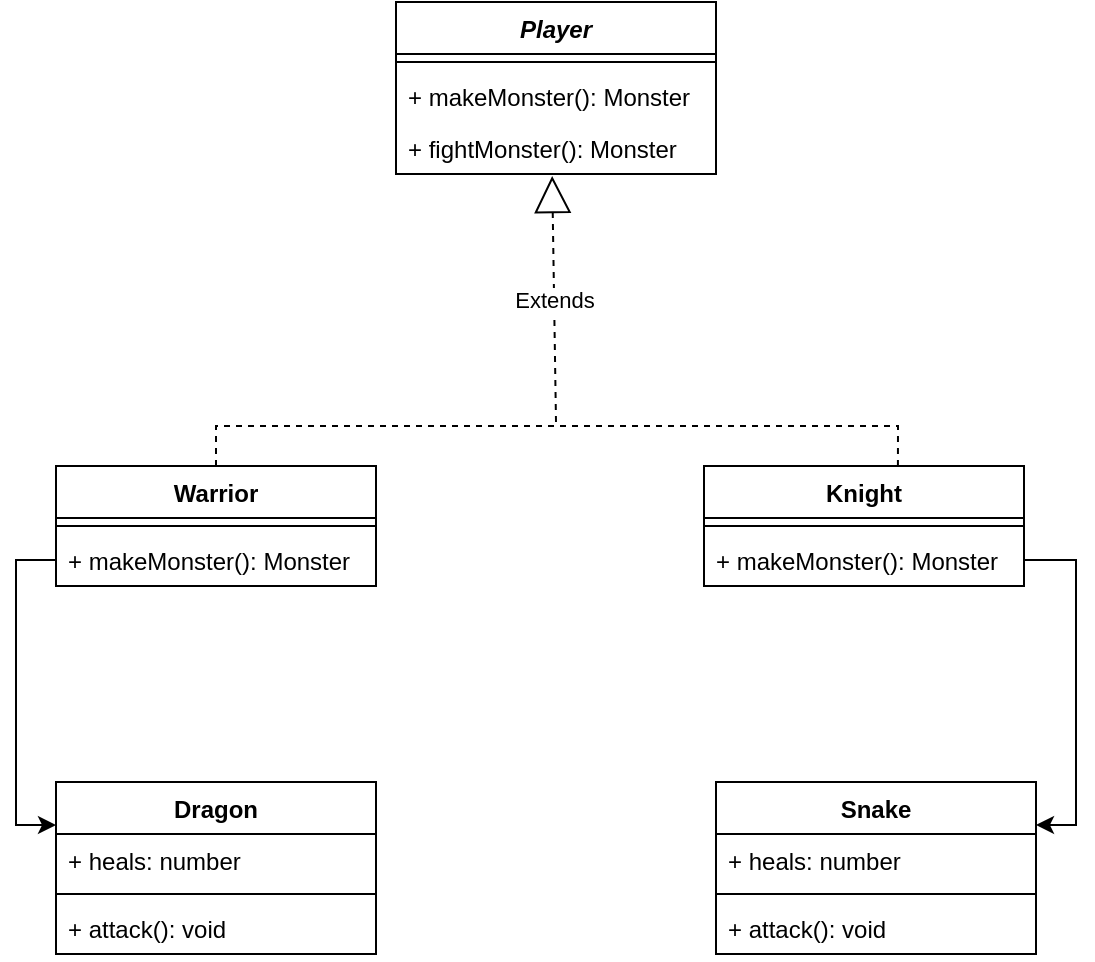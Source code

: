 <mxfile version="14.6.13" type="device"><diagram id="9g1ZQu7vEsIumoBYPL8i" name="Страница 1"><mxGraphModel dx="1086" dy="806" grid="1" gridSize="10" guides="1" tooltips="1" connect="1" arrows="1" fold="1" page="1" pageScale="1" pageWidth="827" pageHeight="1169" math="0" shadow="0"><root><mxCell id="0"/><mxCell id="1" parent="0"/><mxCell id="rwePFFxgf8Qi_oo2uFeX-24" value="" style="group" vertex="1" connectable="0" parent="1"><mxGeometry x="70" y="220" width="484" height="292" as="geometry"/></mxCell><mxCell id="rwePFFxgf8Qi_oo2uFeX-5" value="Player" style="swimlane;fontStyle=3;align=center;verticalAlign=top;childLayout=stackLayout;horizontal=1;startSize=26;horizontalStack=0;resizeParent=1;resizeParentMax=0;resizeLast=0;collapsible=1;marginBottom=0;" vertex="1" parent="rwePFFxgf8Qi_oo2uFeX-24"><mxGeometry x="170" width="160" height="86" as="geometry"/></mxCell><mxCell id="rwePFFxgf8Qi_oo2uFeX-7" value="" style="line;strokeWidth=1;fillColor=none;align=left;verticalAlign=middle;spacingTop=-1;spacingLeft=3;spacingRight=3;rotatable=0;labelPosition=right;points=[];portConstraint=eastwest;" vertex="1" parent="rwePFFxgf8Qi_oo2uFeX-5"><mxGeometry y="26" width="160" height="8" as="geometry"/></mxCell><mxCell id="rwePFFxgf8Qi_oo2uFeX-8" value="+ makeMonster(): Monster" style="text;strokeColor=none;fillColor=none;align=left;verticalAlign=top;spacingLeft=4;spacingRight=4;overflow=hidden;rotatable=0;points=[[0,0.5],[1,0.5]];portConstraint=eastwest;" vertex="1" parent="rwePFFxgf8Qi_oo2uFeX-5"><mxGeometry y="34" width="160" height="26" as="geometry"/></mxCell><mxCell id="rwePFFxgf8Qi_oo2uFeX-9" value="+ fightMonster(): Monster" style="text;strokeColor=none;fillColor=none;align=left;verticalAlign=top;spacingLeft=4;spacingRight=4;overflow=hidden;rotatable=0;points=[[0,0.5],[1,0.5]];portConstraint=eastwest;" vertex="1" parent="rwePFFxgf8Qi_oo2uFeX-5"><mxGeometry y="60" width="160" height="26" as="geometry"/></mxCell><mxCell id="rwePFFxgf8Qi_oo2uFeX-14" value="Warrior" style="swimlane;fontStyle=1;align=center;verticalAlign=top;childLayout=stackLayout;horizontal=1;startSize=26;horizontalStack=0;resizeParent=1;resizeParentMax=0;resizeLast=0;collapsible=1;marginBottom=0;" vertex="1" parent="rwePFFxgf8Qi_oo2uFeX-24"><mxGeometry y="232" width="160" height="60" as="geometry"/></mxCell><mxCell id="rwePFFxgf8Qi_oo2uFeX-15" value="" style="line;strokeWidth=1;fillColor=none;align=left;verticalAlign=middle;spacingTop=-1;spacingLeft=3;spacingRight=3;rotatable=0;labelPosition=right;points=[];portConstraint=eastwest;" vertex="1" parent="rwePFFxgf8Qi_oo2uFeX-14"><mxGeometry y="26" width="160" height="8" as="geometry"/></mxCell><mxCell id="rwePFFxgf8Qi_oo2uFeX-16" value="+ makeMonster(): Monster" style="text;strokeColor=none;fillColor=none;align=left;verticalAlign=top;spacingLeft=4;spacingRight=4;overflow=hidden;rotatable=0;points=[[0,0.5],[1,0.5]];portConstraint=eastwest;" vertex="1" parent="rwePFFxgf8Qi_oo2uFeX-14"><mxGeometry y="34" width="160" height="26" as="geometry"/></mxCell><mxCell id="rwePFFxgf8Qi_oo2uFeX-18" value="Knight" style="swimlane;fontStyle=1;align=center;verticalAlign=top;childLayout=stackLayout;horizontal=1;startSize=26;horizontalStack=0;resizeParent=1;resizeParentMax=0;resizeLast=0;collapsible=1;marginBottom=0;" vertex="1" parent="rwePFFxgf8Qi_oo2uFeX-24"><mxGeometry x="324" y="232" width="160" height="60" as="geometry"/></mxCell><mxCell id="rwePFFxgf8Qi_oo2uFeX-19" value="" style="line;strokeWidth=1;fillColor=none;align=left;verticalAlign=middle;spacingTop=-1;spacingLeft=3;spacingRight=3;rotatable=0;labelPosition=right;points=[];portConstraint=eastwest;" vertex="1" parent="rwePFFxgf8Qi_oo2uFeX-18"><mxGeometry y="26" width="160" height="8" as="geometry"/></mxCell><mxCell id="rwePFFxgf8Qi_oo2uFeX-20" value="+ makeMonster(): Monster" style="text;strokeColor=none;fillColor=none;align=left;verticalAlign=top;spacingLeft=4;spacingRight=4;overflow=hidden;rotatable=0;points=[[0,0.5],[1,0.5]];portConstraint=eastwest;" vertex="1" parent="rwePFFxgf8Qi_oo2uFeX-18"><mxGeometry y="34" width="160" height="26" as="geometry"/></mxCell><mxCell id="rwePFFxgf8Qi_oo2uFeX-22" style="edgeStyle=orthogonalEdgeStyle;rounded=0;orthogonalLoop=1;jettySize=auto;html=1;exitX=0.5;exitY=0;exitDx=0;exitDy=0;entryX=0.606;entryY=0;entryDx=0;entryDy=0;entryPerimeter=0;endArrow=none;endFill=0;dashed=1;" edge="1" parent="rwePFFxgf8Qi_oo2uFeX-24" source="rwePFFxgf8Qi_oo2uFeX-14" target="rwePFFxgf8Qi_oo2uFeX-18"><mxGeometry relative="1" as="geometry"/></mxCell><mxCell id="rwePFFxgf8Qi_oo2uFeX-23" value="Extends" style="endArrow=block;endSize=16;endFill=0;html=1;dashed=1;entryX=0.488;entryY=1.038;entryDx=0;entryDy=0;entryPerimeter=0;" edge="1" parent="rwePFFxgf8Qi_oo2uFeX-24" target="rwePFFxgf8Qi_oo2uFeX-9"><mxGeometry width="160" relative="1" as="geometry"><mxPoint x="250" y="210" as="sourcePoint"/><mxPoint x="540" y="100" as="targetPoint"/></mxGeometry></mxCell><mxCell id="rwePFFxgf8Qi_oo2uFeX-25" value="Dragon" style="swimlane;fontStyle=1;align=center;verticalAlign=top;childLayout=stackLayout;horizontal=1;startSize=26;horizontalStack=0;resizeParent=1;resizeParentMax=0;resizeLast=0;collapsible=1;marginBottom=0;" vertex="1" parent="1"><mxGeometry x="70" y="610" width="160" height="86" as="geometry"/></mxCell><mxCell id="rwePFFxgf8Qi_oo2uFeX-26" value="+ heals: number" style="text;strokeColor=none;fillColor=none;align=left;verticalAlign=top;spacingLeft=4;spacingRight=4;overflow=hidden;rotatable=0;points=[[0,0.5],[1,0.5]];portConstraint=eastwest;" vertex="1" parent="rwePFFxgf8Qi_oo2uFeX-25"><mxGeometry y="26" width="160" height="26" as="geometry"/></mxCell><mxCell id="rwePFFxgf8Qi_oo2uFeX-27" value="" style="line;strokeWidth=1;fillColor=none;align=left;verticalAlign=middle;spacingTop=-1;spacingLeft=3;spacingRight=3;rotatable=0;labelPosition=right;points=[];portConstraint=eastwest;" vertex="1" parent="rwePFFxgf8Qi_oo2uFeX-25"><mxGeometry y="52" width="160" height="8" as="geometry"/></mxCell><mxCell id="rwePFFxgf8Qi_oo2uFeX-28" value="+ attack(): void" style="text;strokeColor=none;fillColor=none;align=left;verticalAlign=top;spacingLeft=4;spacingRight=4;overflow=hidden;rotatable=0;points=[[0,0.5],[1,0.5]];portConstraint=eastwest;" vertex="1" parent="rwePFFxgf8Qi_oo2uFeX-25"><mxGeometry y="60" width="160" height="26" as="geometry"/></mxCell><mxCell id="rwePFFxgf8Qi_oo2uFeX-29" value="Snake" style="swimlane;fontStyle=1;align=center;verticalAlign=top;childLayout=stackLayout;horizontal=1;startSize=26;horizontalStack=0;resizeParent=1;resizeParentMax=0;resizeLast=0;collapsible=1;marginBottom=0;" vertex="1" parent="1"><mxGeometry x="400" y="610" width="160" height="86" as="geometry"/></mxCell><mxCell id="rwePFFxgf8Qi_oo2uFeX-30" value="+ heals: number" style="text;strokeColor=none;fillColor=none;align=left;verticalAlign=top;spacingLeft=4;spacingRight=4;overflow=hidden;rotatable=0;points=[[0,0.5],[1,0.5]];portConstraint=eastwest;" vertex="1" parent="rwePFFxgf8Qi_oo2uFeX-29"><mxGeometry y="26" width="160" height="26" as="geometry"/></mxCell><mxCell id="rwePFFxgf8Qi_oo2uFeX-31" value="" style="line;strokeWidth=1;fillColor=none;align=left;verticalAlign=middle;spacingTop=-1;spacingLeft=3;spacingRight=3;rotatable=0;labelPosition=right;points=[];portConstraint=eastwest;" vertex="1" parent="rwePFFxgf8Qi_oo2uFeX-29"><mxGeometry y="52" width="160" height="8" as="geometry"/></mxCell><mxCell id="rwePFFxgf8Qi_oo2uFeX-32" value="+ attack(): void" style="text;strokeColor=none;fillColor=none;align=left;verticalAlign=top;spacingLeft=4;spacingRight=4;overflow=hidden;rotatable=0;points=[[0,0.5],[1,0.5]];portConstraint=eastwest;" vertex="1" parent="rwePFFxgf8Qi_oo2uFeX-29"><mxGeometry y="60" width="160" height="26" as="geometry"/></mxCell><mxCell id="rwePFFxgf8Qi_oo2uFeX-33" style="edgeStyle=orthogonalEdgeStyle;rounded=0;orthogonalLoop=1;jettySize=auto;html=1;exitX=0;exitY=0.5;exitDx=0;exitDy=0;entryX=0;entryY=0.25;entryDx=0;entryDy=0;endArrow=classic;endFill=1;" edge="1" parent="1" source="rwePFFxgf8Qi_oo2uFeX-16" target="rwePFFxgf8Qi_oo2uFeX-25"><mxGeometry relative="1" as="geometry"/></mxCell><mxCell id="rwePFFxgf8Qi_oo2uFeX-34" style="edgeStyle=orthogonalEdgeStyle;rounded=0;orthogonalLoop=1;jettySize=auto;html=1;exitX=1;exitY=0.5;exitDx=0;exitDy=0;entryX=1;entryY=0.25;entryDx=0;entryDy=0;endArrow=classic;endFill=1;" edge="1" parent="1" source="rwePFFxgf8Qi_oo2uFeX-20" target="rwePFFxgf8Qi_oo2uFeX-29"><mxGeometry relative="1" as="geometry"/></mxCell></root></mxGraphModel></diagram></mxfile>